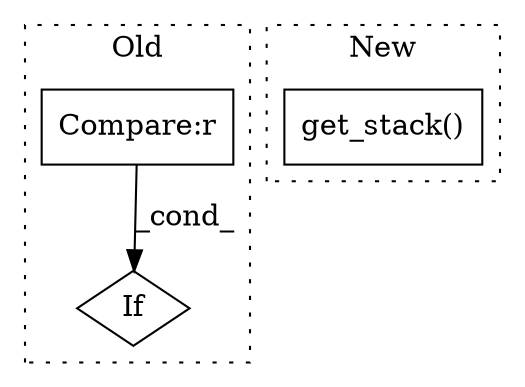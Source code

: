 digraph G {
subgraph cluster0 {
1 [label="If" a="96" s="15133" l="3" shape="diamond"];
3 [label="Compare:r" a="40" s="15136" l="35" shape="box"];
label = "Old";
style="dotted";
}
subgraph cluster1 {
2 [label="get_stack()" a="75" s="15084,15123" l="25,1" shape="box"];
label = "New";
style="dotted";
}
3 -> 1 [label="_cond_"];
}